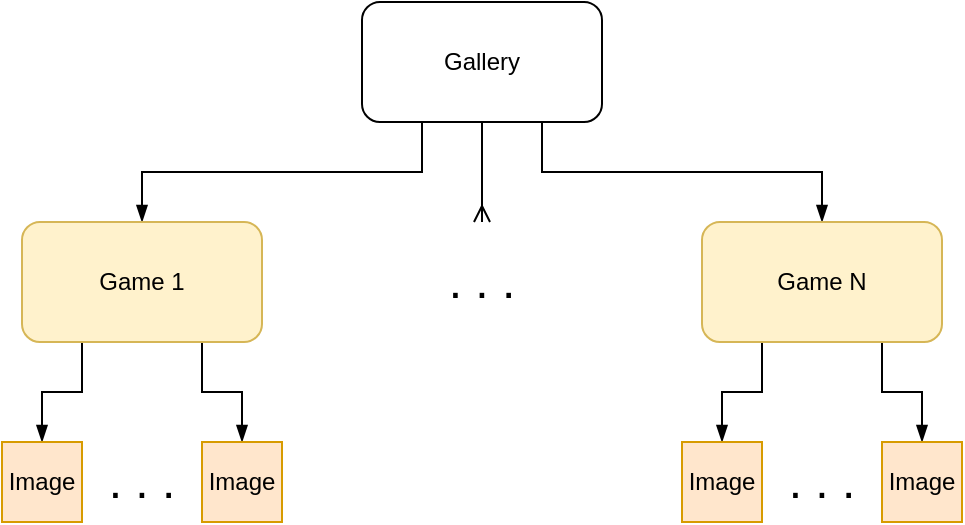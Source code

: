 <mxfile version="13.2.4" type="device" pages="2"><diagram id="a1bfryyVBBUdycxJdRy8" name="Initial structure"><mxGraphModel dx="1086" dy="816" grid="1" gridSize="10" guides="1" tooltips="1" connect="1" arrows="1" fold="1" page="1" pageScale="1" pageWidth="827" pageHeight="1169" math="0" shadow="0"><root><mxCell id="qMLCDSsj0ZTTEDtZT7Fr-0"/><mxCell id="qMLCDSsj0ZTTEDtZT7Fr-1" parent="qMLCDSsj0ZTTEDtZT7Fr-0"/><mxCell id="f4rRRvuBG80N_wZO-eUy-0" style="edgeStyle=orthogonalEdgeStyle;rounded=0;orthogonalLoop=1;jettySize=auto;html=1;exitX=0.25;exitY=1;exitDx=0;exitDy=0;entryX=0.5;entryY=0;entryDx=0;entryDy=0;endArrow=blockThin;endFill=1;" edge="1" parent="qMLCDSsj0ZTTEDtZT7Fr-1" source="f4rRRvuBG80N_wZO-eUy-3" target="f4rRRvuBG80N_wZO-eUy-7"><mxGeometry relative="1" as="geometry"/></mxCell><mxCell id="f4rRRvuBG80N_wZO-eUy-1" style="edgeStyle=orthogonalEdgeStyle;rounded=0;orthogonalLoop=1;jettySize=auto;html=1;exitX=0.75;exitY=1;exitDx=0;exitDy=0;entryX=0.5;entryY=0;entryDx=0;entryDy=0;endArrow=blockThin;endFill=1;" edge="1" parent="qMLCDSsj0ZTTEDtZT7Fr-1" source="f4rRRvuBG80N_wZO-eUy-3" target="f4rRRvuBG80N_wZO-eUy-9"><mxGeometry relative="1" as="geometry"/></mxCell><mxCell id="f4rRRvuBG80N_wZO-eUy-2" style="edgeStyle=orthogonalEdgeStyle;rounded=0;orthogonalLoop=1;jettySize=auto;html=1;exitX=0.5;exitY=1;exitDx=0;exitDy=0;endArrow=ERmany;endFill=0;" edge="1" parent="qMLCDSsj0ZTTEDtZT7Fr-1" source="f4rRRvuBG80N_wZO-eUy-3"><mxGeometry relative="1" as="geometry"><mxPoint x="410" y="500" as="targetPoint"/></mxGeometry></mxCell><mxCell id="f4rRRvuBG80N_wZO-eUy-3" value="Gallery" style="rounded=1;whiteSpace=wrap;html=1;" vertex="1" parent="qMLCDSsj0ZTTEDtZT7Fr-1"><mxGeometry x="350" y="390" width="120" height="60" as="geometry"/></mxCell><mxCell id="f4rRRvuBG80N_wZO-eUy-34" style="edgeStyle=orthogonalEdgeStyle;rounded=0;orthogonalLoop=1;jettySize=auto;html=1;exitX=0.25;exitY=1;exitDx=0;exitDy=0;entryX=0.5;entryY=0;entryDx=0;entryDy=0;endArrow=blockThin;endFill=1;" edge="1" parent="qMLCDSsj0ZTTEDtZT7Fr-1" source="f4rRRvuBG80N_wZO-eUy-7" target="f4rRRvuBG80N_wZO-eUy-25"><mxGeometry relative="1" as="geometry"/></mxCell><mxCell id="f4rRRvuBG80N_wZO-eUy-35" style="edgeStyle=orthogonalEdgeStyle;rounded=0;orthogonalLoop=1;jettySize=auto;html=1;exitX=0.75;exitY=1;exitDx=0;exitDy=0;entryX=0.5;entryY=0;entryDx=0;entryDy=0;endArrow=blockThin;endFill=1;" edge="1" parent="qMLCDSsj0ZTTEDtZT7Fr-1" source="f4rRRvuBG80N_wZO-eUy-7" target="f4rRRvuBG80N_wZO-eUy-26"><mxGeometry relative="1" as="geometry"/></mxCell><mxCell id="f4rRRvuBG80N_wZO-eUy-7" value="Game 1" style="rounded=1;whiteSpace=wrap;html=1;fillColor=#fff2cc;strokeColor=#d6b656;" vertex="1" parent="qMLCDSsj0ZTTEDtZT7Fr-1"><mxGeometry x="180" y="500" width="120" height="60" as="geometry"/></mxCell><mxCell id="f4rRRvuBG80N_wZO-eUy-36" style="edgeStyle=orthogonalEdgeStyle;rounded=0;orthogonalLoop=1;jettySize=auto;html=1;exitX=0.25;exitY=1;exitDx=0;exitDy=0;entryX=0.5;entryY=0;entryDx=0;entryDy=0;endArrow=blockThin;endFill=1;" edge="1" parent="qMLCDSsj0ZTTEDtZT7Fr-1" source="f4rRRvuBG80N_wZO-eUy-9" target="f4rRRvuBG80N_wZO-eUy-31"><mxGeometry relative="1" as="geometry"/></mxCell><mxCell id="f4rRRvuBG80N_wZO-eUy-37" style="edgeStyle=orthogonalEdgeStyle;rounded=0;orthogonalLoop=1;jettySize=auto;html=1;exitX=0.75;exitY=1;exitDx=0;exitDy=0;entryX=0.5;entryY=0;entryDx=0;entryDy=0;endArrow=blockThin;endFill=1;" edge="1" parent="qMLCDSsj0ZTTEDtZT7Fr-1" source="f4rRRvuBG80N_wZO-eUy-9" target="f4rRRvuBG80N_wZO-eUy-32"><mxGeometry relative="1" as="geometry"/></mxCell><mxCell id="f4rRRvuBG80N_wZO-eUy-9" value="Game N" style="rounded=1;whiteSpace=wrap;html=1;fillColor=#fff2cc;strokeColor=#d6b656;" vertex="1" parent="qMLCDSsj0ZTTEDtZT7Fr-1"><mxGeometry x="520" y="500" width="120" height="60" as="geometry"/></mxCell><mxCell id="f4rRRvuBG80N_wZO-eUy-10" value="&lt;font style=&quot;font-size: 24px&quot;&gt;. . .&lt;/font&gt;" style="text;html=1;strokeColor=none;fillColor=none;align=center;verticalAlign=middle;whiteSpace=wrap;rounded=0;dashed=1;" vertex="1" parent="qMLCDSsj0ZTTEDtZT7Fr-1"><mxGeometry x="390" y="520" width="40" height="20" as="geometry"/></mxCell><mxCell id="f4rRRvuBG80N_wZO-eUy-25" value="Image" style="whiteSpace=wrap;html=1;aspect=fixed;fillColor=#ffe6cc;strokeColor=#d79b00;" vertex="1" parent="qMLCDSsj0ZTTEDtZT7Fr-1"><mxGeometry x="170" y="610" width="40" height="40" as="geometry"/></mxCell><mxCell id="f4rRRvuBG80N_wZO-eUy-26" value="Image" style="whiteSpace=wrap;html=1;aspect=fixed;fillColor=#ffe6cc;strokeColor=#d79b00;" vertex="1" parent="qMLCDSsj0ZTTEDtZT7Fr-1"><mxGeometry x="270" y="610" width="40" height="40" as="geometry"/></mxCell><mxCell id="f4rRRvuBG80N_wZO-eUy-27" value="&lt;font style=&quot;font-size: 24px&quot;&gt;. . .&lt;/font&gt;" style="text;html=1;strokeColor=none;fillColor=none;align=center;verticalAlign=middle;whiteSpace=wrap;rounded=0;dashed=1;" vertex="1" parent="qMLCDSsj0ZTTEDtZT7Fr-1"><mxGeometry x="220" y="620" width="40" height="20" as="geometry"/></mxCell><mxCell id="f4rRRvuBG80N_wZO-eUy-31" value="Image" style="whiteSpace=wrap;html=1;aspect=fixed;fillColor=#ffe6cc;strokeColor=#d79b00;" vertex="1" parent="qMLCDSsj0ZTTEDtZT7Fr-1"><mxGeometry x="510" y="610" width="40" height="40" as="geometry"/></mxCell><mxCell id="f4rRRvuBG80N_wZO-eUy-32" value="Image" style="whiteSpace=wrap;html=1;aspect=fixed;fillColor=#ffe6cc;strokeColor=#d79b00;" vertex="1" parent="qMLCDSsj0ZTTEDtZT7Fr-1"><mxGeometry x="610" y="610" width="40" height="40" as="geometry"/></mxCell><mxCell id="f4rRRvuBG80N_wZO-eUy-33" value="&lt;font style=&quot;font-size: 24px&quot;&gt;. . .&lt;/font&gt;" style="text;html=1;strokeColor=none;fillColor=none;align=center;verticalAlign=middle;whiteSpace=wrap;rounded=0;dashed=1;" vertex="1" parent="qMLCDSsj0ZTTEDtZT7Fr-1"><mxGeometry x="560" y="620" width="40" height="20" as="geometry"/></mxCell></root></mxGraphModel></diagram><diagram id="EgANRN0wbJ1cHw99xgoT" name="New structure"><mxGraphModel dx="1086" dy="816" grid="1" gridSize="10" guides="1" tooltips="1" connect="1" arrows="1" fold="1" page="1" pageScale="1" pageWidth="827" pageHeight="1169" math="0" shadow="0"><root><mxCell id="0"/><mxCell id="1" parent="0"/><mxCell id="TTaA4JzMD51HS9esqRAD-11" style="edgeStyle=orthogonalEdgeStyle;rounded=0;orthogonalLoop=1;jettySize=auto;html=1;exitX=0.25;exitY=1;exitDx=0;exitDy=0;entryX=0.5;entryY=0;entryDx=0;entryDy=0;endArrow=blockThin;endFill=1;" edge="1" parent="1" source="TTaA4JzMD51HS9esqRAD-1" target="TTaA4JzMD51HS9esqRAD-2"><mxGeometry relative="1" as="geometry"/></mxCell><mxCell id="TTaA4JzMD51HS9esqRAD-12" style="edgeStyle=orthogonalEdgeStyle;rounded=0;orthogonalLoop=1;jettySize=auto;html=1;exitX=0.75;exitY=1;exitDx=0;exitDy=0;entryX=0.5;entryY=0;entryDx=0;entryDy=0;endArrow=blockThin;endFill=1;" edge="1" parent="1" source="TTaA4JzMD51HS9esqRAD-1" target="TTaA4JzMD51HS9esqRAD-10"><mxGeometry relative="1" as="geometry"/></mxCell><mxCell id="TTaA4JzMD51HS9esqRAD-13" style="edgeStyle=orthogonalEdgeStyle;rounded=0;orthogonalLoop=1;jettySize=auto;html=1;exitX=0.5;exitY=1;exitDx=0;exitDy=0;endArrow=ERmany;endFill=0;" edge="1" parent="1" source="TTaA4JzMD51HS9esqRAD-1"><mxGeometry relative="1" as="geometry"><mxPoint x="410" y="500" as="targetPoint"/></mxGeometry></mxCell><mxCell id="TTaA4JzMD51HS9esqRAD-1" value="Gallery" style="rounded=1;whiteSpace=wrap;html=1;" vertex="1" parent="1"><mxGeometry x="350" y="390" width="120" height="60" as="geometry"/></mxCell><mxCell id="TTaA4JzMD51HS9esqRAD-20" style="edgeStyle=orthogonalEdgeStyle;rounded=0;orthogonalLoop=1;jettySize=auto;html=1;exitX=0.25;exitY=1;exitDx=0;exitDy=0;entryX=0.5;entryY=0;entryDx=0;entryDy=0;endArrow=blockThin;endFill=1;" edge="1" parent="1" source="TTaA4JzMD51HS9esqRAD-2" target="TTaA4JzMD51HS9esqRAD-5"><mxGeometry relative="1" as="geometry"/></mxCell><mxCell id="TTaA4JzMD51HS9esqRAD-21" style="edgeStyle=orthogonalEdgeStyle;rounded=0;orthogonalLoop=1;jettySize=auto;html=1;exitX=0.75;exitY=1;exitDx=0;exitDy=0;entryX=0.5;entryY=0;entryDx=0;entryDy=0;endArrow=blockThin;endFill=1;" edge="1" parent="1" source="TTaA4JzMD51HS9esqRAD-2" target="TTaA4JzMD51HS9esqRAD-19"><mxGeometry relative="1" as="geometry"/></mxCell><mxCell id="TTaA4JzMD51HS9esqRAD-23" style="edgeStyle=orthogonalEdgeStyle;rounded=0;orthogonalLoop=1;jettySize=auto;html=1;exitX=0.5;exitY=1;exitDx=0;exitDy=0;endArrow=ERmany;endFill=0;" edge="1" parent="1" source="TTaA4JzMD51HS9esqRAD-2"><mxGeometry relative="1" as="geometry"><mxPoint x="240" y="600" as="targetPoint"/></mxGeometry></mxCell><mxCell id="TTaA4JzMD51HS9esqRAD-2" value="Game 1" style="rounded=1;whiteSpace=wrap;html=1;fillColor=#fff2cc;strokeColor=#d6b656;" vertex="1" parent="1"><mxGeometry x="180" y="500" width="120" height="60" as="geometry"/></mxCell><mxCell id="TTaA4JzMD51HS9esqRAD-5" value="Pipeline 1" style="rounded=1;whiteSpace=wrap;html=1;fillColor=#EBF5FF;strokeColor=#DBECFF;fontColor=#333333;" vertex="1" parent="1"><mxGeometry x="80" y="600" width="120" height="60" as="geometry"/></mxCell><mxCell id="TTaA4JzMD51HS9esqRAD-10" value="Game N" style="rounded=1;whiteSpace=wrap;html=1;fillColor=#FFFAEB;strokeColor=#FFFAEB;" vertex="1" parent="1"><mxGeometry x="520" y="500" width="120" height="60" as="geometry"/></mxCell><mxCell id="TTaA4JzMD51HS9esqRAD-18" value="&lt;font style=&quot;font-size: 24px&quot;&gt;. . .&lt;/font&gt;" style="text;html=1;strokeColor=none;fillColor=none;align=center;verticalAlign=middle;whiteSpace=wrap;rounded=0;dashed=1;" vertex="1" parent="1"><mxGeometry x="390" y="520" width="40" height="20" as="geometry"/></mxCell><mxCell id="TTaA4JzMD51HS9esqRAD-26" style="edgeStyle=orthogonalEdgeStyle;rounded=0;orthogonalLoop=1;jettySize=auto;html=1;exitX=0.25;exitY=1;exitDx=0;exitDy=0;entryX=0.5;entryY=0;entryDx=0;entryDy=0;endArrow=blockThin;endFill=1;" edge="1" parent="1" source="TTaA4JzMD51HS9esqRAD-19" target="TTaA4JzMD51HS9esqRAD-24"><mxGeometry relative="1" as="geometry"/></mxCell><mxCell id="TTaA4JzMD51HS9esqRAD-27" style="edgeStyle=orthogonalEdgeStyle;rounded=0;orthogonalLoop=1;jettySize=auto;html=1;exitX=0.75;exitY=1;exitDx=0;exitDy=0;entryX=0.5;entryY=0;entryDx=0;entryDy=0;endArrow=blockThin;endFill=1;" edge="1" parent="1" source="TTaA4JzMD51HS9esqRAD-19" target="TTaA4JzMD51HS9esqRAD-25"><mxGeometry relative="1" as="geometry"/></mxCell><mxCell id="TTaA4JzMD51HS9esqRAD-43" style="edgeStyle=orthogonalEdgeStyle;rounded=0;orthogonalLoop=1;jettySize=auto;html=1;exitX=0.5;exitY=1;exitDx=0;exitDy=0;endArrow=ERmany;endFill=0;" edge="1" parent="1" source="TTaA4JzMD51HS9esqRAD-19"><mxGeometry relative="1" as="geometry"><mxPoint x="340" y="700" as="targetPoint"/></mxGeometry></mxCell><mxCell id="TTaA4JzMD51HS9esqRAD-19" value="Pipeline N" style="rounded=1;whiteSpace=wrap;html=1;fillColor=#B0DAFF;strokeColor=#007bff;" vertex="1" parent="1"><mxGeometry x="280" y="600" width="120" height="60" as="geometry"/></mxCell><mxCell id="TTaA4JzMD51HS9esqRAD-22" value="&lt;font style=&quot;font-size: 24px&quot;&gt;. . .&lt;/font&gt;" style="text;html=1;strokeColor=none;fillColor=none;align=center;verticalAlign=middle;whiteSpace=wrap;rounded=0;dashed=1;" vertex="1" parent="1"><mxGeometry x="220" y="620" width="40" height="20" as="geometry"/></mxCell><mxCell id="TTaA4JzMD51HS9esqRAD-24" value="Variation 1" style="rounded=1;whiteSpace=wrap;html=1;fillColor=#F5FFFF;strokeColor=#DBF0FF;fontColor=#333333;" vertex="1" parent="1"><mxGeometry x="190" y="700" width="120" height="60" as="geometry"/></mxCell><mxCell id="TTaA4JzMD51HS9esqRAD-40" style="edgeStyle=orthogonalEdgeStyle;rounded=0;orthogonalLoop=1;jettySize=auto;html=1;exitX=0.25;exitY=1;exitDx=0;exitDy=0;entryX=0.5;entryY=0;entryDx=0;entryDy=0;endArrow=blockThin;endFill=1;" edge="1" parent="1" source="TTaA4JzMD51HS9esqRAD-25" target="TTaA4JzMD51HS9esqRAD-31"><mxGeometry relative="1" as="geometry"/></mxCell><mxCell id="TTaA4JzMD51HS9esqRAD-41" style="edgeStyle=orthogonalEdgeStyle;rounded=0;orthogonalLoop=1;jettySize=auto;html=1;exitX=0.75;exitY=1;exitDx=0;exitDy=0;entryX=0.5;entryY=0;entryDx=0;entryDy=0;endArrow=blockThin;endFill=1;" edge="1" parent="1" source="TTaA4JzMD51HS9esqRAD-25" target="TTaA4JzMD51HS9esqRAD-38"><mxGeometry relative="1" as="geometry"/></mxCell><mxCell id="TTaA4JzMD51HS9esqRAD-42" style="edgeStyle=orthogonalEdgeStyle;rounded=0;orthogonalLoop=1;jettySize=auto;html=1;exitX=0.5;exitY=1;exitDx=0;exitDy=0;endArrow=ERmany;endFill=0;" edge="1" parent="1" source="TTaA4JzMD51HS9esqRAD-25"><mxGeometry relative="1" as="geometry"><mxPoint x="430" y="800" as="targetPoint"/></mxGeometry></mxCell><mxCell id="TTaA4JzMD51HS9esqRAD-25" value="Variation N" style="rounded=1;whiteSpace=wrap;html=1;fillColor=#D6FFFE;strokeColor=#17a2b8;" vertex="1" parent="1"><mxGeometry x="370" y="700" width="120" height="60" as="geometry"/></mxCell><mxCell id="TTaA4JzMD51HS9esqRAD-28" value="&lt;font style=&quot;font-size: 24px&quot;&gt;. . .&lt;/font&gt;" style="text;html=1;strokeColor=none;fillColor=none;align=center;verticalAlign=middle;whiteSpace=wrap;rounded=0;dashed=1;" vertex="1" parent="1"><mxGeometry x="320" y="720" width="40" height="20" as="geometry"/></mxCell><mxCell id="TTaA4JzMD51HS9esqRAD-31" value="Image" style="whiteSpace=wrap;html=1;aspect=fixed;fillColor=#ffe6cc;strokeColor=#d79b00;" vertex="1" parent="1"><mxGeometry x="360" y="800" width="40" height="40" as="geometry"/></mxCell><mxCell id="TTaA4JzMD51HS9esqRAD-38" value="Image" style="whiteSpace=wrap;html=1;aspect=fixed;fillColor=#ffe6cc;strokeColor=#d79b00;" vertex="1" parent="1"><mxGeometry x="460" y="800" width="40" height="40" as="geometry"/></mxCell><mxCell id="TTaA4JzMD51HS9esqRAD-39" value="&lt;font style=&quot;font-size: 24px&quot;&gt;. . .&lt;/font&gt;" style="text;html=1;strokeColor=none;fillColor=none;align=center;verticalAlign=middle;whiteSpace=wrap;rounded=0;dashed=1;" vertex="1" parent="1"><mxGeometry x="410" y="810" width="40" height="20" as="geometry"/></mxCell></root></mxGraphModel></diagram></mxfile>